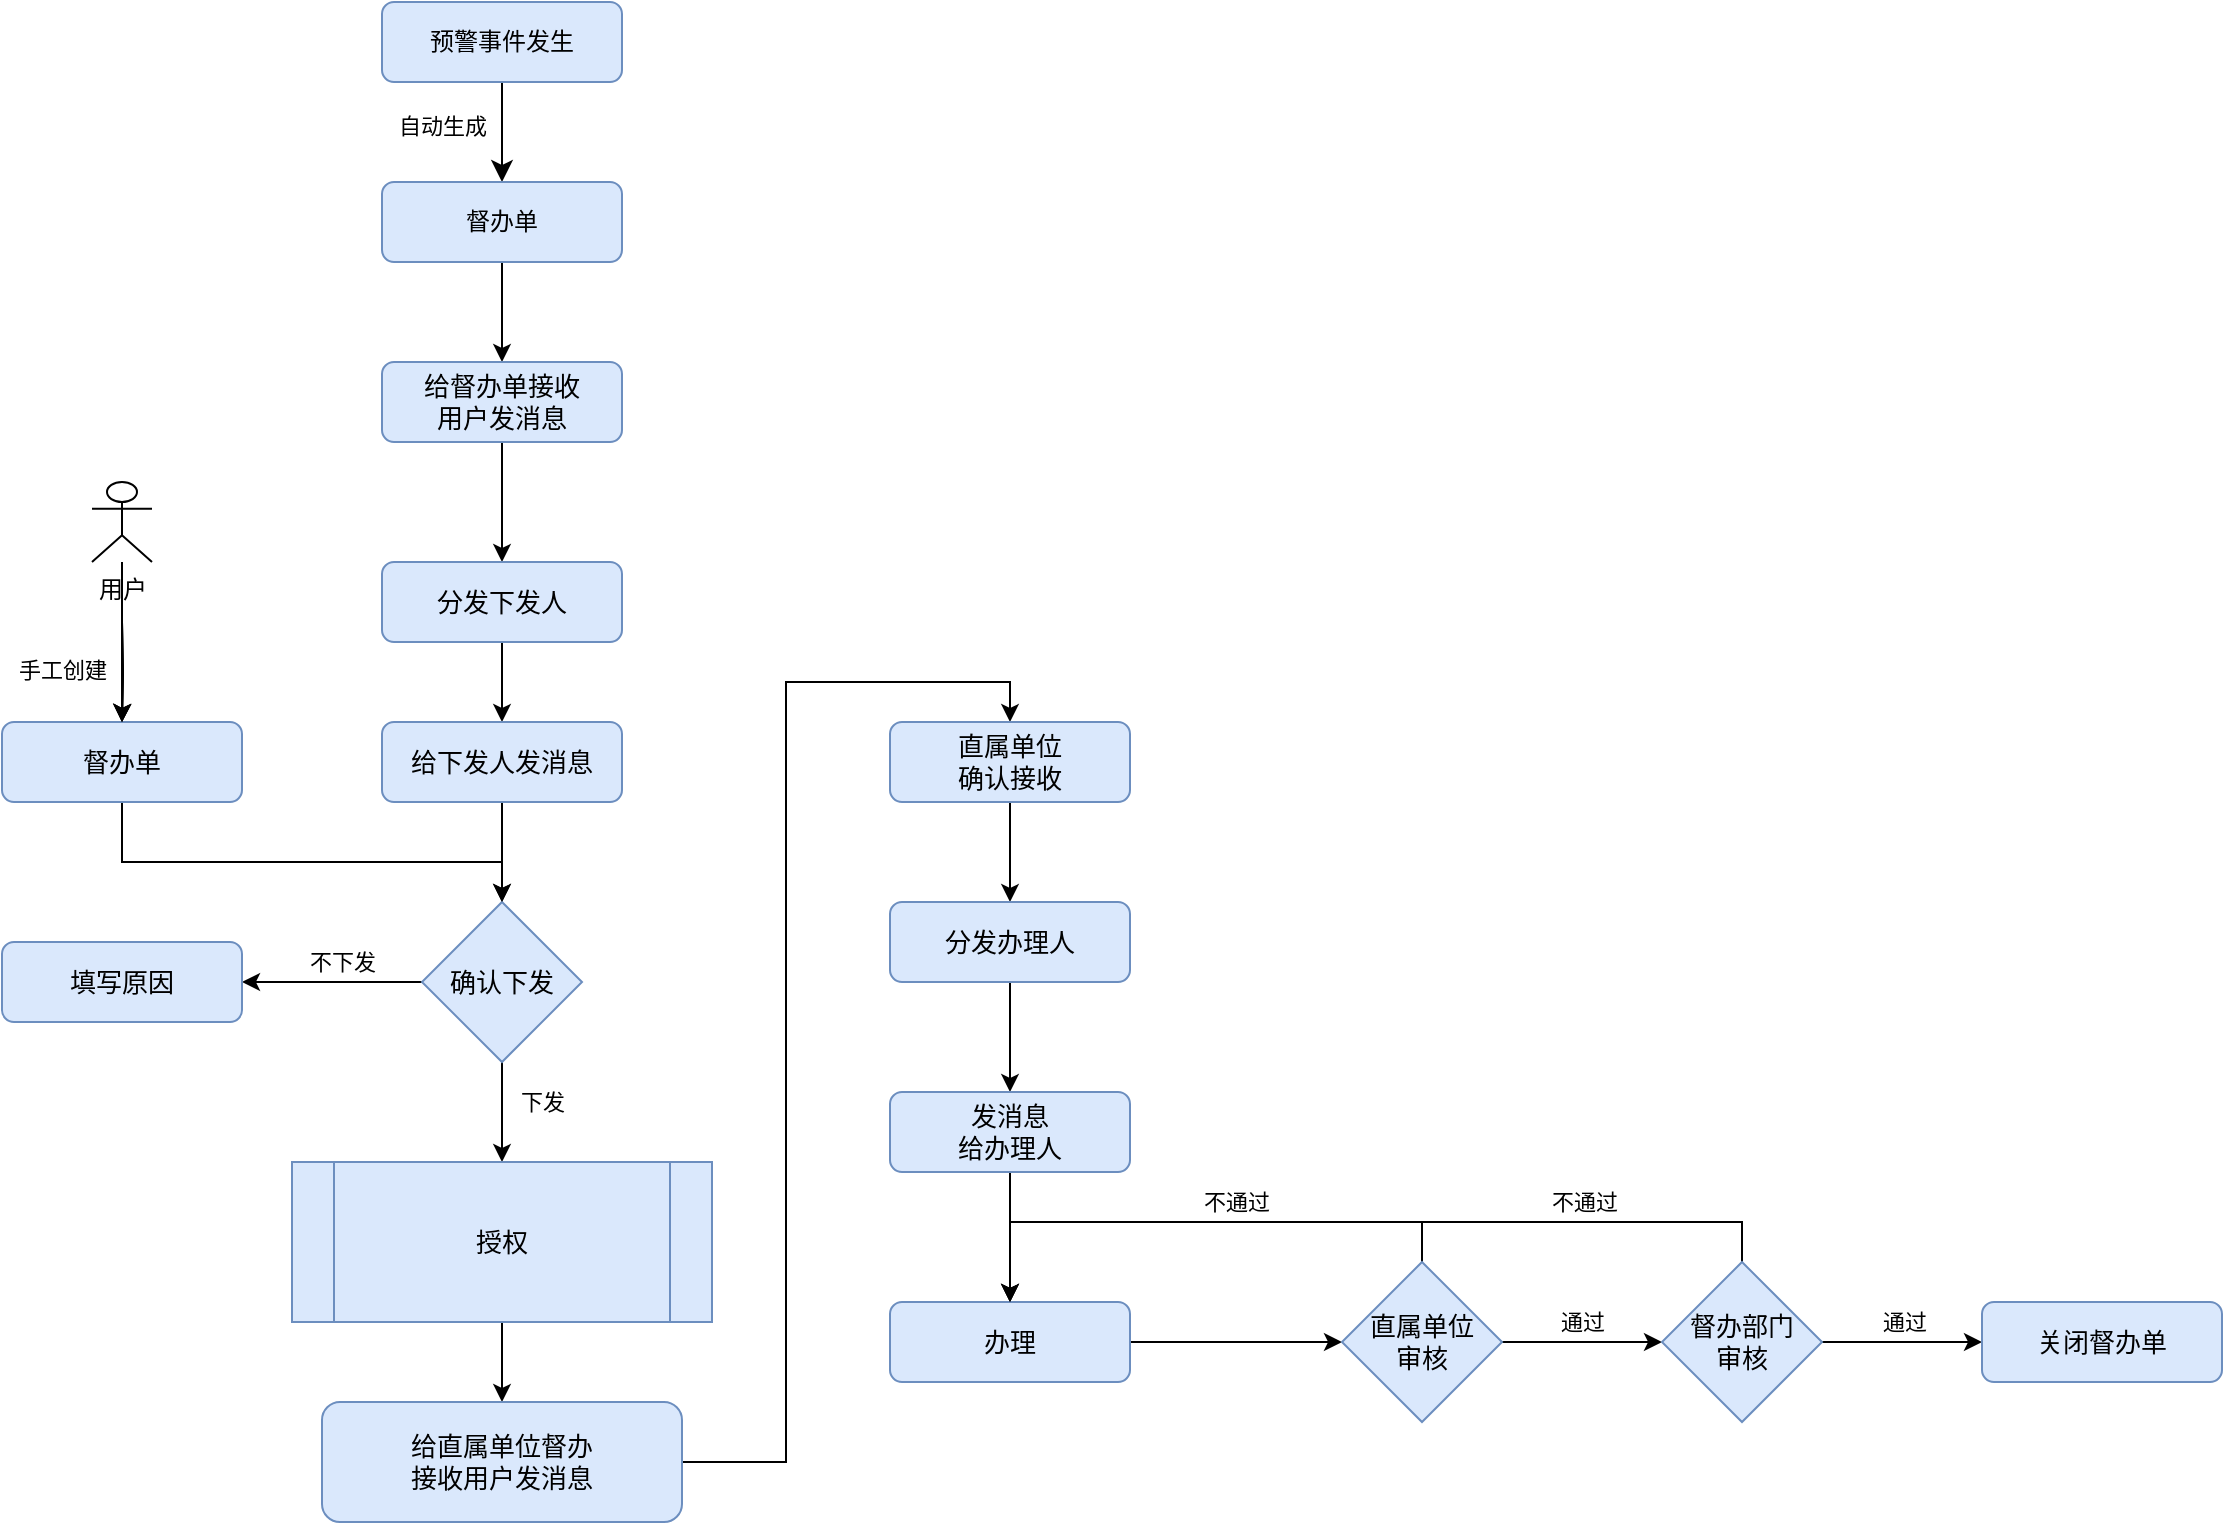 <mxfile version="17.4.2" type="github">
  <diagram id="C5RBs43oDa-KdzZeNtuy" name="Page-1">
    <mxGraphModel dx="2547" dy="993" grid="1" gridSize="10" guides="1" tooltips="1" connect="1" arrows="1" fold="1" page="1" pageScale="1" pageWidth="827" pageHeight="1169" math="0" shadow="0">
      <root>
        <mxCell id="WIyWlLk6GJQsqaUBKTNV-0" />
        <mxCell id="WIyWlLk6GJQsqaUBKTNV-1" parent="WIyWlLk6GJQsqaUBKTNV-0" />
        <mxCell id="WIyWlLk6GJQsqaUBKTNV-2" value="" style="rounded=0;html=1;jettySize=auto;orthogonalLoop=1;fontSize=11;endArrow=classic;endFill=1;endSize=8;strokeWidth=1;shadow=0;labelBackgroundColor=none;edgeStyle=orthogonalEdgeStyle;" parent="WIyWlLk6GJQsqaUBKTNV-1" source="WIyWlLk6GJQsqaUBKTNV-3" edge="1">
          <mxGeometry relative="1" as="geometry">
            <mxPoint x="220" y="170" as="targetPoint" />
          </mxGeometry>
        </mxCell>
        <mxCell id="itgekPIhUMw6NAmVeoxD-32" value="自动生成" style="edgeLabel;html=1;align=center;verticalAlign=middle;resizable=0;points=[];" vertex="1" connectable="0" parent="WIyWlLk6GJQsqaUBKTNV-2">
          <mxGeometry x="-0.168" y="3" relative="1" as="geometry">
            <mxPoint x="-33" y="1" as="offset" />
          </mxGeometry>
        </mxCell>
        <mxCell id="WIyWlLk6GJQsqaUBKTNV-3" value="预警事件发生" style="rounded=1;whiteSpace=wrap;html=1;fontSize=12;glass=0;strokeWidth=1;shadow=0;fillColor=#dae8fc;strokeColor=#6c8ebf;" parent="WIyWlLk6GJQsqaUBKTNV-1" vertex="1">
          <mxGeometry x="160" y="80" width="120" height="40" as="geometry" />
        </mxCell>
        <mxCell id="itgekPIhUMw6NAmVeoxD-34" style="edgeStyle=none;rounded=0;orthogonalLoop=1;jettySize=auto;html=1;entryX=0.5;entryY=0;entryDx=0;entryDy=0;endArrow=classic;endFill=1;" edge="1" parent="WIyWlLk6GJQsqaUBKTNV-1" source="WIyWlLk6GJQsqaUBKTNV-11" target="itgekPIhUMw6NAmVeoxD-2">
          <mxGeometry relative="1" as="geometry" />
        </mxCell>
        <mxCell id="WIyWlLk6GJQsqaUBKTNV-11" value="督办单" style="rounded=1;whiteSpace=wrap;html=1;fontSize=12;glass=0;strokeWidth=1;shadow=0;fillColor=#dae8fc;strokeColor=#6c8ebf;" parent="WIyWlLk6GJQsqaUBKTNV-1" vertex="1">
          <mxGeometry x="160" y="170" width="120" height="40" as="geometry" />
        </mxCell>
        <mxCell id="itgekPIhUMw6NAmVeoxD-35" style="edgeStyle=none;rounded=0;orthogonalLoop=1;jettySize=auto;html=1;entryX=0.5;entryY=0;entryDx=0;entryDy=0;endArrow=classic;endFill=1;" edge="1" parent="WIyWlLk6GJQsqaUBKTNV-1" source="itgekPIhUMw6NAmVeoxD-2" target="itgekPIhUMw6NAmVeoxD-3">
          <mxGeometry relative="1" as="geometry" />
        </mxCell>
        <mxCell id="itgekPIhUMw6NAmVeoxD-2" value="给督办单接收&lt;br style=&quot;font-size: 13px;&quot;&gt;用户发消息" style="rounded=1;whiteSpace=wrap;html=1;fontSize=13;glass=0;strokeWidth=1;shadow=0;fillColor=#dae8fc;strokeColor=#6c8ebf;" vertex="1" parent="WIyWlLk6GJQsqaUBKTNV-1">
          <mxGeometry x="160" y="260" width="120" height="40" as="geometry" />
        </mxCell>
        <mxCell id="itgekPIhUMw6NAmVeoxD-36" style="edgeStyle=none;rounded=0;orthogonalLoop=1;jettySize=auto;html=1;endArrow=classic;endFill=1;" edge="1" parent="WIyWlLk6GJQsqaUBKTNV-1" source="itgekPIhUMw6NAmVeoxD-3" target="itgekPIhUMw6NAmVeoxD-7">
          <mxGeometry relative="1" as="geometry" />
        </mxCell>
        <mxCell id="itgekPIhUMw6NAmVeoxD-3" value="分发下发人" style="rounded=1;whiteSpace=wrap;html=1;fontSize=13;glass=0;strokeWidth=1;shadow=0;fillColor=#dae8fc;strokeColor=#6c8ebf;" vertex="1" parent="WIyWlLk6GJQsqaUBKTNV-1">
          <mxGeometry x="160" y="360" width="120" height="40" as="geometry" />
        </mxCell>
        <mxCell id="itgekPIhUMw6NAmVeoxD-37" style="edgeStyle=none;rounded=0;orthogonalLoop=1;jettySize=auto;html=1;endArrow=classic;endFill=1;" edge="1" parent="WIyWlLk6GJQsqaUBKTNV-1" source="itgekPIhUMw6NAmVeoxD-7" target="itgekPIhUMw6NAmVeoxD-10">
          <mxGeometry relative="1" as="geometry" />
        </mxCell>
        <mxCell id="itgekPIhUMw6NAmVeoxD-7" value="给下发人发消息" style="rounded=1;whiteSpace=wrap;html=1;fontSize=13;glass=0;strokeWidth=1;shadow=0;fillColor=#dae8fc;strokeColor=#6c8ebf;" vertex="1" parent="WIyWlLk6GJQsqaUBKTNV-1">
          <mxGeometry x="160" y="440" width="120" height="40" as="geometry" />
        </mxCell>
        <mxCell id="itgekPIhUMw6NAmVeoxD-39" value="不下发" style="edgeStyle=orthogonalEdgeStyle;rounded=0;orthogonalLoop=1;jettySize=auto;html=1;exitX=0;exitY=0.5;exitDx=0;exitDy=0;entryX=1;entryY=0.5;entryDx=0;entryDy=0;endArrow=classic;endFill=1;" edge="1" parent="WIyWlLk6GJQsqaUBKTNV-1" source="itgekPIhUMw6NAmVeoxD-10" target="itgekPIhUMw6NAmVeoxD-12">
          <mxGeometry x="-0.111" y="-10" relative="1" as="geometry">
            <mxPoint as="offset" />
          </mxGeometry>
        </mxCell>
        <mxCell id="itgekPIhUMw6NAmVeoxD-40" value="下发" style="edgeStyle=orthogonalEdgeStyle;rounded=0;orthogonalLoop=1;jettySize=auto;html=1;endArrow=classic;endFill=1;" edge="1" parent="WIyWlLk6GJQsqaUBKTNV-1" source="itgekPIhUMw6NAmVeoxD-10" target="itgekPIhUMw6NAmVeoxD-18">
          <mxGeometry x="-0.2" y="20" relative="1" as="geometry">
            <mxPoint as="offset" />
          </mxGeometry>
        </mxCell>
        <mxCell id="itgekPIhUMw6NAmVeoxD-10" value="确认下发" style="rhombus;whiteSpace=wrap;html=1;fillColor=#dae8fc;strokeColor=#6c8ebf;fontSize=13;" vertex="1" parent="WIyWlLk6GJQsqaUBKTNV-1">
          <mxGeometry x="180" y="530" width="80" height="80" as="geometry" />
        </mxCell>
        <mxCell id="itgekPIhUMw6NAmVeoxD-12" value="填写原因" style="rounded=1;whiteSpace=wrap;html=1;fontSize=13;glass=0;strokeWidth=1;shadow=0;fillColor=#dae8fc;strokeColor=#6c8ebf;" vertex="1" parent="WIyWlLk6GJQsqaUBKTNV-1">
          <mxGeometry x="-30" y="550" width="120" height="40" as="geometry" />
        </mxCell>
        <mxCell id="itgekPIhUMw6NAmVeoxD-38" style="edgeStyle=orthogonalEdgeStyle;rounded=0;orthogonalLoop=1;jettySize=auto;html=1;endArrow=classic;endFill=1;" edge="1" parent="WIyWlLk6GJQsqaUBKTNV-1" source="itgekPIhUMw6NAmVeoxD-13" target="itgekPIhUMw6NAmVeoxD-10">
          <mxGeometry relative="1" as="geometry">
            <Array as="points">
              <mxPoint x="30" y="510" />
              <mxPoint x="220" y="510" />
            </Array>
          </mxGeometry>
        </mxCell>
        <mxCell id="itgekPIhUMw6NAmVeoxD-13" value="督办单" style="rounded=1;whiteSpace=wrap;html=1;fontSize=13;glass=0;strokeWidth=1;shadow=0;fillColor=#dae8fc;strokeColor=#6c8ebf;" vertex="1" parent="WIyWlLk6GJQsqaUBKTNV-1">
          <mxGeometry x="-30" y="440" width="120" height="40" as="geometry" />
        </mxCell>
        <mxCell id="itgekPIhUMw6NAmVeoxD-15" value="手工创建" style="edgeStyle=orthogonalEdgeStyle;rounded=0;orthogonalLoop=1;jettySize=auto;html=1;entryX=0.5;entryY=0;entryDx=0;entryDy=0;" edge="1" parent="WIyWlLk6GJQsqaUBKTNV-1" source="itgekPIhUMw6NAmVeoxD-14" target="itgekPIhUMw6NAmVeoxD-13">
          <mxGeometry x="0.333" y="-30" relative="1" as="geometry">
            <mxPoint as="offset" />
          </mxGeometry>
        </mxCell>
        <mxCell id="itgekPIhUMw6NAmVeoxD-16" value="" style="edgeStyle=orthogonalEdgeStyle;rounded=0;orthogonalLoop=1;jettySize=auto;html=1;" edge="1" parent="WIyWlLk6GJQsqaUBKTNV-1" target="itgekPIhUMw6NAmVeoxD-13">
          <mxGeometry relative="1" as="geometry">
            <mxPoint x="30" y="390" as="sourcePoint" />
          </mxGeometry>
        </mxCell>
        <mxCell id="itgekPIhUMw6NAmVeoxD-17" value="" style="edgeStyle=orthogonalEdgeStyle;rounded=0;orthogonalLoop=1;jettySize=auto;html=1;" edge="1" parent="WIyWlLk6GJQsqaUBKTNV-1" target="itgekPIhUMw6NAmVeoxD-13">
          <mxGeometry relative="1" as="geometry">
            <mxPoint x="30" y="390" as="sourcePoint" />
          </mxGeometry>
        </mxCell>
        <mxCell id="itgekPIhUMw6NAmVeoxD-14" value="用户" style="shape=umlActor;verticalLabelPosition=bottom;verticalAlign=top;html=1;outlineConnect=0;" vertex="1" parent="WIyWlLk6GJQsqaUBKTNV-1">
          <mxGeometry x="15" y="320" width="30" height="40" as="geometry" />
        </mxCell>
        <mxCell id="itgekPIhUMw6NAmVeoxD-41" style="edgeStyle=orthogonalEdgeStyle;rounded=0;orthogonalLoop=1;jettySize=auto;html=1;entryX=0.5;entryY=0;entryDx=0;entryDy=0;endArrow=classic;endFill=1;" edge="1" parent="WIyWlLk6GJQsqaUBKTNV-1" source="itgekPIhUMw6NAmVeoxD-18" target="itgekPIhUMw6NAmVeoxD-19">
          <mxGeometry relative="1" as="geometry" />
        </mxCell>
        <mxCell id="itgekPIhUMw6NAmVeoxD-18" value="授权" style="shape=process;whiteSpace=wrap;html=1;backgroundOutline=1;fillColor=#dae8fc;strokeColor=#6c8ebf;fontSize=13;" vertex="1" parent="WIyWlLk6GJQsqaUBKTNV-1">
          <mxGeometry x="115" y="660" width="210" height="80" as="geometry" />
        </mxCell>
        <mxCell id="itgekPIhUMw6NAmVeoxD-42" style="edgeStyle=orthogonalEdgeStyle;rounded=0;orthogonalLoop=1;jettySize=auto;html=1;exitX=1;exitY=0.5;exitDx=0;exitDy=0;entryX=0.5;entryY=0;entryDx=0;entryDy=0;endArrow=classic;endFill=1;" edge="1" parent="WIyWlLk6GJQsqaUBKTNV-1" source="itgekPIhUMw6NAmVeoxD-19" target="itgekPIhUMw6NAmVeoxD-22">
          <mxGeometry relative="1" as="geometry" />
        </mxCell>
        <mxCell id="itgekPIhUMw6NAmVeoxD-19" value="给直属单位督办&lt;br style=&quot;font-size: 13px;&quot;&gt;接收用户发消息" style="rounded=1;whiteSpace=wrap;html=1;fontSize=13;glass=0;strokeWidth=1;shadow=0;fillColor=#dae8fc;strokeColor=#6c8ebf;" vertex="1" parent="WIyWlLk6GJQsqaUBKTNV-1">
          <mxGeometry x="130" y="780" width="180" height="60" as="geometry" />
        </mxCell>
        <mxCell id="itgekPIhUMw6NAmVeoxD-43" style="edgeStyle=orthogonalEdgeStyle;rounded=0;orthogonalLoop=1;jettySize=auto;html=1;endArrow=classic;endFill=1;" edge="1" parent="WIyWlLk6GJQsqaUBKTNV-1" source="itgekPIhUMw6NAmVeoxD-22" target="itgekPIhUMw6NAmVeoxD-23">
          <mxGeometry relative="1" as="geometry" />
        </mxCell>
        <mxCell id="itgekPIhUMw6NAmVeoxD-22" value="直属单位&lt;br style=&quot;font-size: 13px;&quot;&gt;确认接收" style="rounded=1;whiteSpace=wrap;html=1;fontSize=13;glass=0;strokeWidth=1;shadow=0;fillColor=#dae8fc;strokeColor=#6c8ebf;" vertex="1" parent="WIyWlLk6GJQsqaUBKTNV-1">
          <mxGeometry x="414" y="440" width="120" height="40" as="geometry" />
        </mxCell>
        <mxCell id="itgekPIhUMw6NAmVeoxD-44" style="edgeStyle=orthogonalEdgeStyle;rounded=0;orthogonalLoop=1;jettySize=auto;html=1;entryX=0.5;entryY=0;entryDx=0;entryDy=0;endArrow=classic;endFill=1;" edge="1" parent="WIyWlLk6GJQsqaUBKTNV-1" source="itgekPIhUMw6NAmVeoxD-23" target="itgekPIhUMw6NAmVeoxD-24">
          <mxGeometry relative="1" as="geometry" />
        </mxCell>
        <mxCell id="itgekPIhUMw6NAmVeoxD-23" value="分发办理人" style="rounded=1;whiteSpace=wrap;html=1;fontSize=13;glass=0;strokeWidth=1;shadow=0;fillColor=#dae8fc;strokeColor=#6c8ebf;" vertex="1" parent="WIyWlLk6GJQsqaUBKTNV-1">
          <mxGeometry x="414" y="530" width="120" height="40" as="geometry" />
        </mxCell>
        <mxCell id="itgekPIhUMw6NAmVeoxD-45" style="edgeStyle=orthogonalEdgeStyle;rounded=0;orthogonalLoop=1;jettySize=auto;html=1;endArrow=classic;endFill=1;" edge="1" parent="WIyWlLk6GJQsqaUBKTNV-1" source="itgekPIhUMw6NAmVeoxD-24" target="itgekPIhUMw6NAmVeoxD-25">
          <mxGeometry relative="1" as="geometry" />
        </mxCell>
        <mxCell id="itgekPIhUMw6NAmVeoxD-24" value="发消息&lt;br style=&quot;font-size: 13px;&quot;&gt;给办理人" style="rounded=1;whiteSpace=wrap;html=1;fontSize=13;glass=0;strokeWidth=1;shadow=0;fillColor=#dae8fc;strokeColor=#6c8ebf;" vertex="1" parent="WIyWlLk6GJQsqaUBKTNV-1">
          <mxGeometry x="414" y="625" width="120" height="40" as="geometry" />
        </mxCell>
        <mxCell id="itgekPIhUMw6NAmVeoxD-29" style="edgeStyle=orthogonalEdgeStyle;rounded=0;orthogonalLoop=1;jettySize=auto;html=1;exitX=1;exitY=0.5;exitDx=0;exitDy=0;" edge="1" parent="WIyWlLk6GJQsqaUBKTNV-1" source="itgekPIhUMw6NAmVeoxD-25" target="itgekPIhUMw6NAmVeoxD-26">
          <mxGeometry relative="1" as="geometry" />
        </mxCell>
        <mxCell id="itgekPIhUMw6NAmVeoxD-25" value="办理" style="rounded=1;whiteSpace=wrap;html=1;fontSize=13;glass=0;strokeWidth=1;shadow=0;fillColor=#dae8fc;strokeColor=#6c8ebf;" vertex="1" parent="WIyWlLk6GJQsqaUBKTNV-1">
          <mxGeometry x="414" y="730" width="120" height="40" as="geometry" />
        </mxCell>
        <mxCell id="itgekPIhUMw6NAmVeoxD-47" style="edgeStyle=orthogonalEdgeStyle;rounded=0;orthogonalLoop=1;jettySize=auto;html=1;entryX=0.5;entryY=0;entryDx=0;entryDy=0;endArrow=classic;endFill=1;" edge="1" parent="WIyWlLk6GJQsqaUBKTNV-1" source="itgekPIhUMw6NAmVeoxD-26" target="itgekPIhUMw6NAmVeoxD-25">
          <mxGeometry relative="1" as="geometry">
            <Array as="points">
              <mxPoint x="680" y="690" />
              <mxPoint x="474" y="690" />
            </Array>
          </mxGeometry>
        </mxCell>
        <mxCell id="itgekPIhUMw6NAmVeoxD-48" value="不通过" style="edgeLabel;html=1;align=center;verticalAlign=middle;resizable=0;points=[];" vertex="1" connectable="0" parent="itgekPIhUMw6NAmVeoxD-47">
          <mxGeometry x="-0.146" y="-1" relative="1" as="geometry">
            <mxPoint y="-9" as="offset" />
          </mxGeometry>
        </mxCell>
        <mxCell id="itgekPIhUMw6NAmVeoxD-49" value="通过" style="edgeStyle=orthogonalEdgeStyle;rounded=0;orthogonalLoop=1;jettySize=auto;html=1;entryX=0;entryY=0.5;entryDx=0;entryDy=0;endArrow=classic;endFill=1;" edge="1" parent="WIyWlLk6GJQsqaUBKTNV-1" source="itgekPIhUMw6NAmVeoxD-26" target="itgekPIhUMw6NAmVeoxD-27">
          <mxGeometry y="10" relative="1" as="geometry">
            <mxPoint as="offset" />
          </mxGeometry>
        </mxCell>
        <mxCell id="itgekPIhUMw6NAmVeoxD-26" value="直属单位&lt;br style=&quot;font-size: 13px;&quot;&gt;审核" style="rhombus;whiteSpace=wrap;html=1;fillColor=#dae8fc;strokeColor=#6c8ebf;fontSize=13;" vertex="1" parent="WIyWlLk6GJQsqaUBKTNV-1">
          <mxGeometry x="640" y="710" width="80" height="80" as="geometry" />
        </mxCell>
        <mxCell id="itgekPIhUMw6NAmVeoxD-50" style="edgeStyle=orthogonalEdgeStyle;rounded=0;orthogonalLoop=1;jettySize=auto;html=1;entryX=0;entryY=0.5;entryDx=0;entryDy=0;endArrow=classic;endFill=1;" edge="1" parent="WIyWlLk6GJQsqaUBKTNV-1" source="itgekPIhUMw6NAmVeoxD-27" target="itgekPIhUMw6NAmVeoxD-28">
          <mxGeometry relative="1" as="geometry" />
        </mxCell>
        <mxCell id="itgekPIhUMw6NAmVeoxD-53" value="通过" style="edgeLabel;html=1;align=center;verticalAlign=middle;resizable=0;points=[];" vertex="1" connectable="0" parent="itgekPIhUMw6NAmVeoxD-50">
          <mxGeometry x="-0.118" y="1" relative="1" as="geometry">
            <mxPoint x="5" y="-9" as="offset" />
          </mxGeometry>
        </mxCell>
        <mxCell id="itgekPIhUMw6NAmVeoxD-51" style="edgeStyle=orthogonalEdgeStyle;rounded=0;orthogonalLoop=1;jettySize=auto;html=1;entryX=0.5;entryY=0;entryDx=0;entryDy=0;endArrow=classic;endFill=1;" edge="1" parent="WIyWlLk6GJQsqaUBKTNV-1" source="itgekPIhUMw6NAmVeoxD-27" target="itgekPIhUMw6NAmVeoxD-25">
          <mxGeometry relative="1" as="geometry">
            <Array as="points">
              <mxPoint x="840" y="690" />
              <mxPoint x="474" y="690" />
            </Array>
          </mxGeometry>
        </mxCell>
        <mxCell id="itgekPIhUMw6NAmVeoxD-52" value="不通过" style="edgeLabel;html=1;align=center;verticalAlign=middle;resizable=0;points=[];" vertex="1" connectable="0" parent="itgekPIhUMw6NAmVeoxD-51">
          <mxGeometry x="-0.654" y="1" relative="1" as="geometry">
            <mxPoint x="-26" y="-11" as="offset" />
          </mxGeometry>
        </mxCell>
        <mxCell id="itgekPIhUMw6NAmVeoxD-27" value="督办部门&lt;br style=&quot;font-size: 13px;&quot;&gt;审核" style="rhombus;whiteSpace=wrap;html=1;fillColor=#dae8fc;strokeColor=#6c8ebf;fontSize=13;" vertex="1" parent="WIyWlLk6GJQsqaUBKTNV-1">
          <mxGeometry x="800" y="710" width="80" height="80" as="geometry" />
        </mxCell>
        <mxCell id="itgekPIhUMw6NAmVeoxD-28" value="关闭督办单" style="rounded=1;whiteSpace=wrap;html=1;fontSize=13;glass=0;strokeWidth=1;shadow=0;fillColor=#dae8fc;strokeColor=#6c8ebf;" vertex="1" parent="WIyWlLk6GJQsqaUBKTNV-1">
          <mxGeometry x="960" y="730" width="120" height="40" as="geometry" />
        </mxCell>
      </root>
    </mxGraphModel>
  </diagram>
</mxfile>
